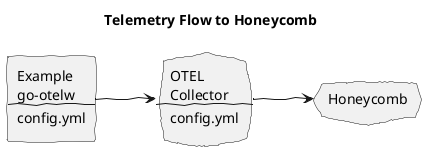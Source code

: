 @startuml honeycomb
title Telemetry Flow to Honeycomb
left to right direction
skinparam handwritten true

agent "Example\ngo-otelw\n--\nconfig.yml" as EX
cloud "OTEL\nCollector\n--\nconfig.yml" as OC


cloud Honeycomb

EX --> OC
OC --> Honeycomb

@enduml
